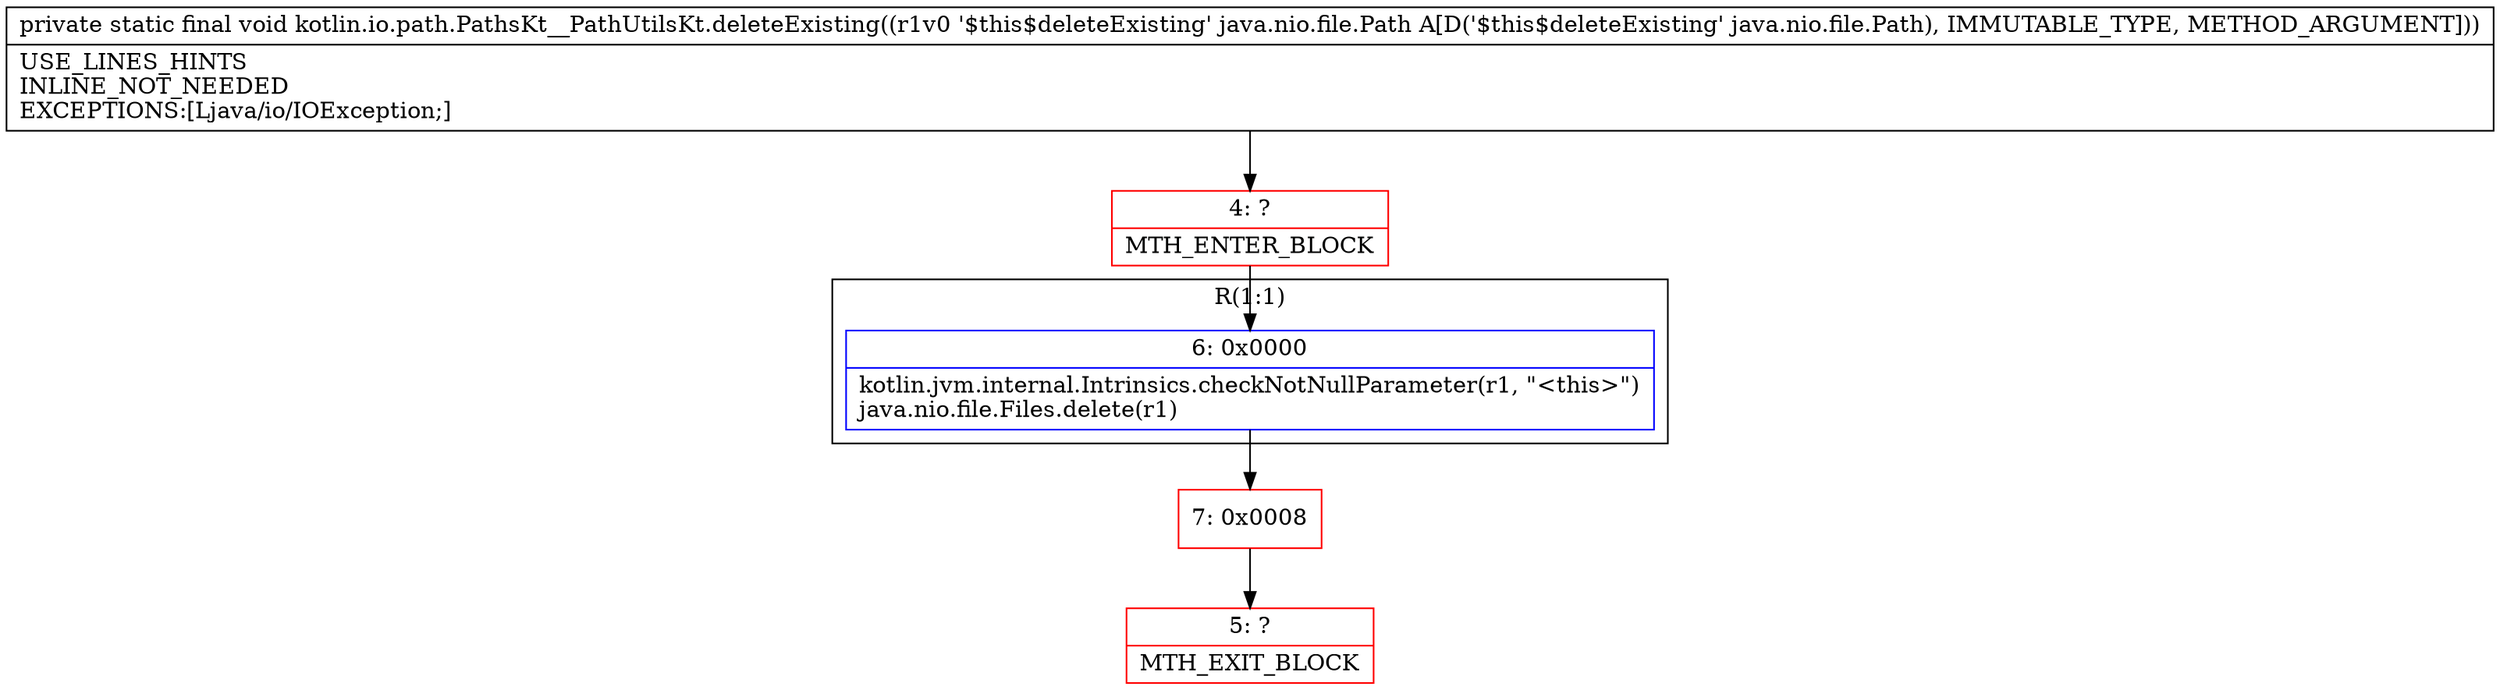 digraph "CFG forkotlin.io.path.PathsKt__PathUtilsKt.deleteExisting(Ljava\/nio\/file\/Path;)V" {
subgraph cluster_Region_1702973529 {
label = "R(1:1)";
node [shape=record,color=blue];
Node_6 [shape=record,label="{6\:\ 0x0000|kotlin.jvm.internal.Intrinsics.checkNotNullParameter(r1, \"\<this\>\")\ljava.nio.file.Files.delete(r1)\l}"];
}
Node_4 [shape=record,color=red,label="{4\:\ ?|MTH_ENTER_BLOCK\l}"];
Node_7 [shape=record,color=red,label="{7\:\ 0x0008}"];
Node_5 [shape=record,color=red,label="{5\:\ ?|MTH_EXIT_BLOCK\l}"];
MethodNode[shape=record,label="{private static final void kotlin.io.path.PathsKt__PathUtilsKt.deleteExisting((r1v0 '$this$deleteExisting' java.nio.file.Path A[D('$this$deleteExisting' java.nio.file.Path), IMMUTABLE_TYPE, METHOD_ARGUMENT]))  | USE_LINES_HINTS\lINLINE_NOT_NEEDED\lEXCEPTIONS:[Ljava\/io\/IOException;]\l}"];
MethodNode -> Node_4;Node_6 -> Node_7;
Node_4 -> Node_6;
Node_7 -> Node_5;
}

